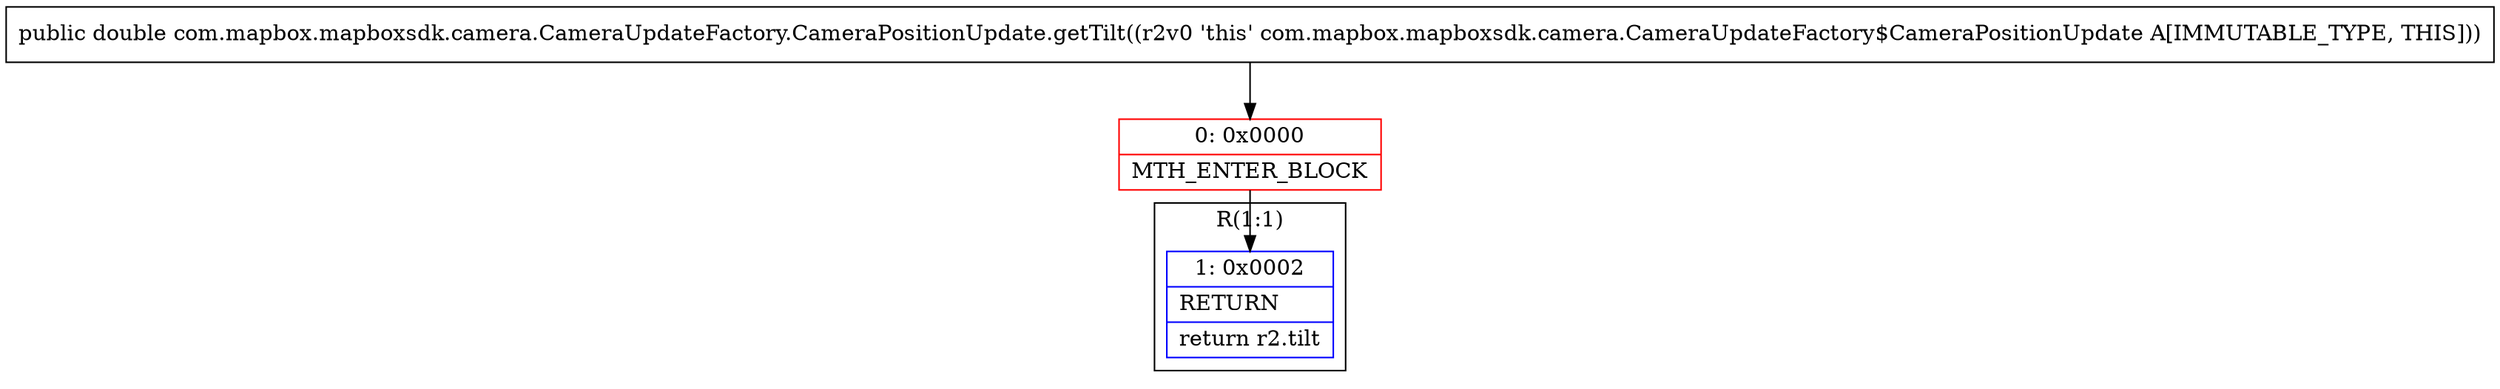 digraph "CFG forcom.mapbox.mapboxsdk.camera.CameraUpdateFactory.CameraPositionUpdate.getTilt()D" {
subgraph cluster_Region_1545880834 {
label = "R(1:1)";
node [shape=record,color=blue];
Node_1 [shape=record,label="{1\:\ 0x0002|RETURN\l|return r2.tilt\l}"];
}
Node_0 [shape=record,color=red,label="{0\:\ 0x0000|MTH_ENTER_BLOCK\l}"];
MethodNode[shape=record,label="{public double com.mapbox.mapboxsdk.camera.CameraUpdateFactory.CameraPositionUpdate.getTilt((r2v0 'this' com.mapbox.mapboxsdk.camera.CameraUpdateFactory$CameraPositionUpdate A[IMMUTABLE_TYPE, THIS])) }"];
MethodNode -> Node_0;
Node_0 -> Node_1;
}

